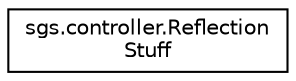 digraph "Graphical Class Hierarchy"
{
  edge [fontname="Helvetica",fontsize="10",labelfontname="Helvetica",labelfontsize="10"];
  node [fontname="Helvetica",fontsize="10",shape=record];
  rankdir="LR";
  Node1 [label="sgs.controller.Reflection\lStuff",height=0.2,width=0.4,color="black", fillcolor="white", style="filled",URL="$classsgs_1_1controller_1_1_reflection_stuff.html"];
}

